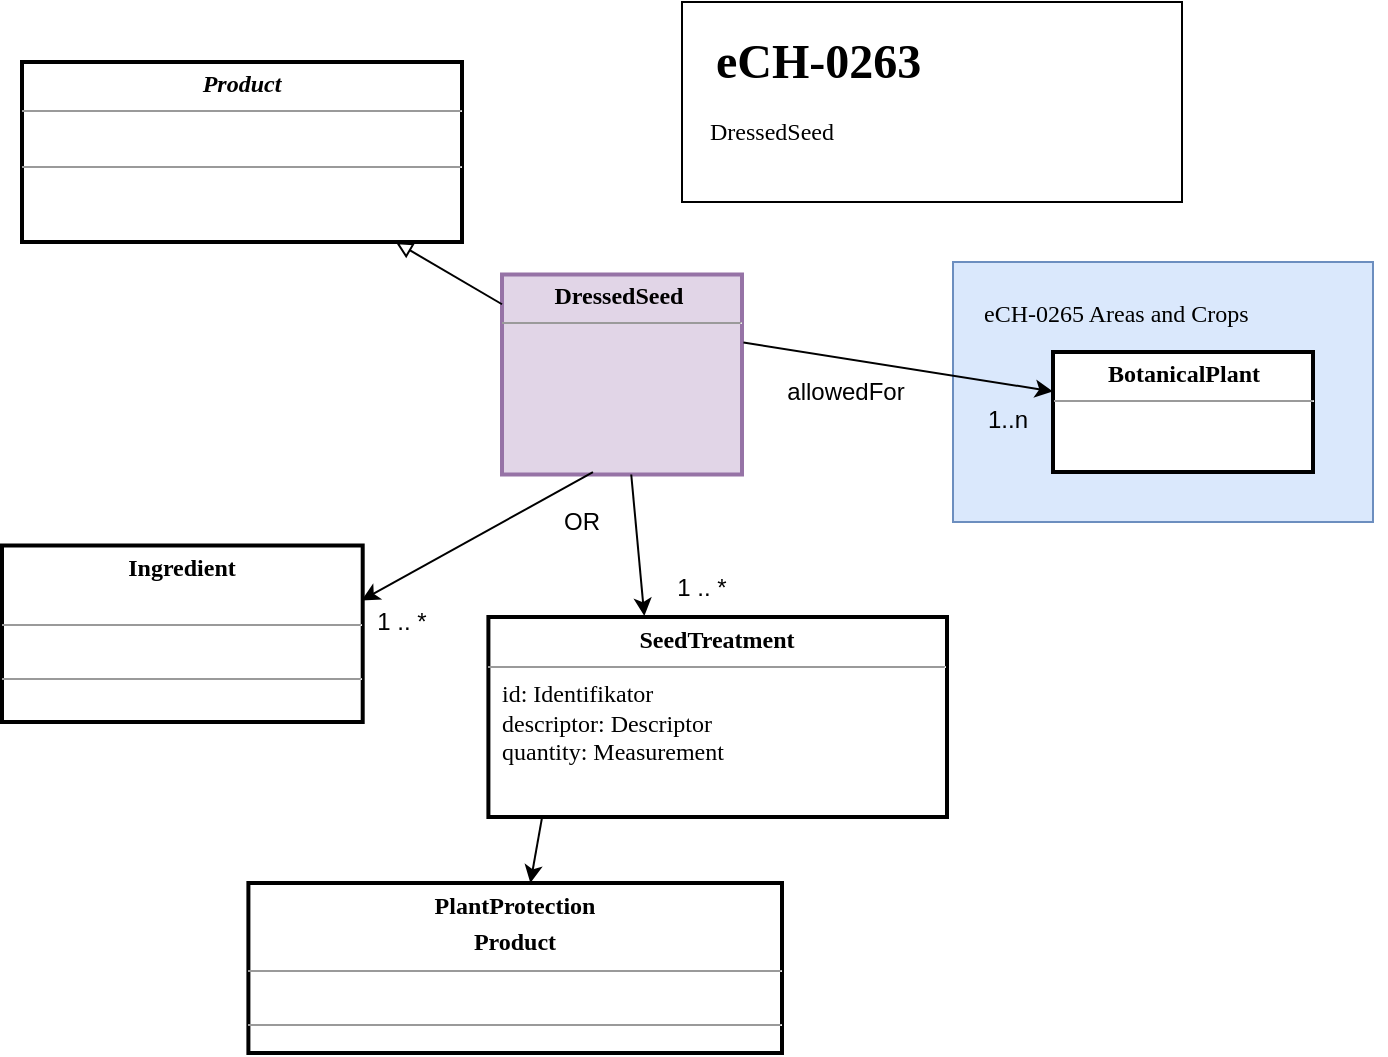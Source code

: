 <mxfile version="20.5.3" type="embed"><diagram name="Page-1" id="qBD6op3qUp-WdUlCAM_y"><mxGraphModel dx="2341" dy="1155" grid="1" gridSize="10" guides="1" tooltips="1" connect="1" arrows="1" fold="1" page="1" pageScale="1" pageWidth="850" pageHeight="1100" math="0" shadow="0"><root><mxCell id="0"/><mxCell id="1" parent="0"/><mxCell id="JcgW60MsCZc10wQ-YEEx-3" value="v&amp;nbsp; &amp;nbsp; &amp;nbsp; &amp;nbsp; &amp;nbsp; &amp;nbsp; &amp;nbsp;&amp;nbsp;" style="rounded=0;whiteSpace=wrap;html=1;fillColor=#dae8fc;strokeColor=#6c8ebf;fontFamily=Verdana;" parent="1" vertex="1"><mxGeometry x="-334.5" y="200" width="210" height="130" as="geometry"/></mxCell><mxCell id="JcgW60MsCZc10wQ-YEEx-4" value="&lt;p style=&quot;margin:0px;margin-top:4px;text-align:center;&quot;&gt;&lt;b&gt;PlantProtection&lt;/b&gt;&lt;/p&gt;&lt;p style=&quot;margin:0px;margin-top:4px;text-align:center;&quot;&gt;&lt;b&gt;Product&lt;/b&gt;&lt;/p&gt;&lt;hr size=&quot;1&quot;&gt;&lt;p style=&quot;margin:0px;margin-left:4px;&quot;&gt;&amp;nbsp;&lt;br&gt;&lt;/p&gt;&lt;hr size=&quot;1&quot;&gt;&lt;p style=&quot;margin:0px;margin-left:4px;&quot;&gt;&lt;br&gt;&lt;/p&gt;" style="verticalAlign=top;align=left;overflow=fill;fontSize=12;fontFamily=Verdana;html=1;sketch=0;strokeWidth=2;" parent="1" vertex="1"><mxGeometry x="-686.8" y="510.5" width="266.8" height="85" as="geometry"/></mxCell><mxCell id="JcgW60MsCZc10wQ-YEEx-5" value="&lt;p style=&quot;margin:0px;margin-top:4px;text-align:center;&quot;&gt;&lt;b&gt;DressedSeed&lt;/b&gt;&lt;span style=&quot;background-color: initial; text-align: left;&quot;&gt;&amp;nbsp;&lt;/span&gt;&lt;/p&gt;&lt;hr size=&quot;1&quot;&gt;&lt;p style=&quot;margin:0px;margin-left:4px;&quot;&gt;&lt;br&gt;&lt;/p&gt;" style="verticalAlign=top;align=left;overflow=fill;fontSize=12;fontFamily=Verdana;html=1;sketch=0;strokeWidth=2;fillColor=#e1d5e7;strokeColor=#9673a6;" parent="1" vertex="1"><mxGeometry x="-560" y="206.25" width="120" height="100" as="geometry"/></mxCell><mxCell id="JcgW60MsCZc10wQ-YEEx-8" value="eCH-0265 Areas and Crops" style="text;html=1;strokeColor=none;fillColor=none;align=left;verticalAlign=middle;whiteSpace=wrap;rounded=0;strokeWidth=2;fontFamily=Verdana;" parent="1" vertex="1"><mxGeometry x="-320.75" y="216.25" width="202.5" height="18.75" as="geometry"/></mxCell><mxCell id="JcgW60MsCZc10wQ-YEEx-11" value="" style="endArrow=classic;html=1;sketch=0;fontFamily=Verdana;curved=1;exitX=1.006;exitY=0.34;exitDx=0;exitDy=0;exitPerimeter=0;" parent="1" source="JcgW60MsCZc10wQ-YEEx-5" target="JcgW60MsCZc10wQ-YEEx-12" edge="1"><mxGeometry width="50" height="50" relative="1" as="geometry"><mxPoint x="-409.225" y="812" as="sourcePoint"/><mxPoint x="-396.148" y="875" as="targetPoint"/></mxGeometry></mxCell><mxCell id="JcgW60MsCZc10wQ-YEEx-12" value="&lt;p style=&quot;margin:0px;margin-top:4px;text-align:center;&quot;&gt;&lt;b&gt;BotanicalPlant&lt;/b&gt;&lt;/p&gt;&lt;hr size=&quot;1&quot;&gt;&lt;p style=&quot;margin:0px;margin-left:4px;&quot;&gt;&lt;br&gt;&lt;/p&gt;" style="verticalAlign=top;align=left;overflow=fill;fontSize=12;fontFamily=Verdana;html=1;sketch=0;strokeWidth=2;" parent="1" vertex="1"><mxGeometry x="-284.5" y="245" width="130" height="60" as="geometry"/></mxCell><mxCell id="JcgW60MsCZc10wQ-YEEx-14" value="&lt;p style=&quot;margin:0px;margin-top:4px;text-align:center;&quot;&gt;&lt;b&gt;SeedTreatment&lt;/b&gt;&lt;/p&gt;&lt;hr size=&quot;1&quot;&gt;&lt;p style=&quot;margin:0px;margin-left:4px;&quot;&gt;&amp;nbsp;id: Identifikator&amp;nbsp;&lt;br&gt;&lt;/p&gt;&lt;p style=&quot;margin:0px;margin-left:4px;&quot;&gt;&amp;nbsp;descriptor: Descriptor&lt;/p&gt;&lt;p style=&quot;margin:0px;margin-left:4px;&quot;&gt;&amp;nbsp;quantity: Measurement&lt;/p&gt;&lt;p style=&quot;margin:0px;margin-left:4px;&quot;&gt;&lt;br&gt;&lt;/p&gt;" style="verticalAlign=top;align=left;overflow=fill;fontSize=12;fontFamily=Verdana;html=1;sketch=0;strokeWidth=2;" parent="1" vertex="1"><mxGeometry x="-566.8" y="377.5" width="229.3" height="100" as="geometry"/></mxCell><mxCell id="JcgW60MsCZc10wQ-YEEx-15" value="" style="endArrow=classic;html=1;sketch=0;fontFamily=Verdana;curved=1;entryX=0.34;entryY=-0.005;entryDx=0;entryDy=0;entryPerimeter=0;" parent="1" source="JcgW60MsCZc10wQ-YEEx-5" target="JcgW60MsCZc10wQ-YEEx-14" edge="1"><mxGeometry width="50" height="50" relative="1" as="geometry"><mxPoint x="-667.5" y="524" as="sourcePoint"/><mxPoint x="-400.051" y="844.5" as="targetPoint"/></mxGeometry></mxCell><mxCell id="JcgW60MsCZc10wQ-YEEx-16" value="" style="endArrow=classic;html=1;sketch=0;fontFamily=Verdana;curved=1;exitX=0.117;exitY=1.002;exitDx=0;exitDy=0;exitPerimeter=0;" parent="1" source="JcgW60MsCZc10wQ-YEEx-14" target="JcgW60MsCZc10wQ-YEEx-4" edge="1"><mxGeometry width="50" height="50" relative="1" as="geometry"><mxPoint x="-578.506" y="537.5" as="sourcePoint"/><mxPoint x="-329.0" y="1038.1" as="targetPoint"/></mxGeometry></mxCell><mxCell id="JcgW60MsCZc10wQ-YEEx-17" value="allowedFor" style="text;html=1;strokeColor=none;fillColor=none;align=center;verticalAlign=middle;whiteSpace=wrap;rounded=0;" parent="1" vertex="1"><mxGeometry x="-418.5" y="250" width="60" height="30" as="geometry"/></mxCell><mxCell id="JcgW60MsCZc10wQ-YEEx-18" value="1 .. *" style="text;html=1;strokeColor=none;fillColor=none;align=center;verticalAlign=middle;whiteSpace=wrap;rounded=0;" parent="1" vertex="1"><mxGeometry x="-530" y="347.5" width="140" height="30" as="geometry"/></mxCell><mxCell id="JcgW60MsCZc10wQ-YEEx-19" value="1..n" style="text;html=1;strokeColor=none;fillColor=none;align=center;verticalAlign=middle;whiteSpace=wrap;rounded=0;" parent="1" vertex="1"><mxGeometry x="-337.5" y="263.5" width="60" height="30" as="geometry"/></mxCell><mxCell id="JcgW60MsCZc10wQ-YEEx-22" value="&lt;p style=&quot;margin:0px;margin-top:4px;text-align:center;&quot;&gt;&lt;b&gt;Ingredient&lt;/b&gt;&lt;/p&gt;&amp;nbsp;&lt;hr size=&quot;1&quot;&gt;&lt;p style=&quot;margin:0px;margin-left:4px;&quot;&gt;&amp;nbsp;&lt;br&gt;&lt;/p&gt;&lt;hr size=&quot;1&quot;&gt;&lt;p style=&quot;margin:0px;margin-left:4px;&quot;&gt;&lt;br&gt;&lt;/p&gt;" style="verticalAlign=top;align=left;overflow=fill;fontSize=12;fontFamily=Verdana;html=1;sketch=0;strokeWidth=2;" parent="1" vertex="1"><mxGeometry x="-810" y="341.75" width="180.35" height="88.25" as="geometry"/></mxCell><mxCell id="JcgW60MsCZc10wQ-YEEx-23" value="" style="endArrow=classic;html=1;sketch=0;fontFamily=Verdana;curved=1;exitX=0.379;exitY=0.988;exitDx=0;exitDy=0;exitPerimeter=0;entryX=0.997;entryY=0.311;entryDx=0;entryDy=0;entryPerimeter=0;" parent="1" source="JcgW60MsCZc10wQ-YEEx-5" target="JcgW60MsCZc10wQ-YEEx-22" edge="1"><mxGeometry width="50" height="50" relative="1" as="geometry"><mxPoint x="-513" y="316" as="sourcePoint"/><mxPoint x="-479" y="387" as="targetPoint"/></mxGeometry></mxCell><mxCell id="JcgW60MsCZc10wQ-YEEx-24" value="1 .. *" style="text;html=1;strokeColor=none;fillColor=none;align=center;verticalAlign=middle;whiteSpace=wrap;rounded=0;" parent="1" vertex="1"><mxGeometry x="-680" y="365" width="140" height="30" as="geometry"/></mxCell><mxCell id="JcgW60MsCZc10wQ-YEEx-25" value="OR" style="text;html=1;strokeColor=none;fillColor=none;align=center;verticalAlign=middle;whiteSpace=wrap;rounded=0;" parent="1" vertex="1"><mxGeometry x="-590" y="315" width="140" height="30" as="geometry"/></mxCell><mxCell id="2" value="" style="rounded=0;whiteSpace=wrap;html=1;" vertex="1" parent="1"><mxGeometry x="-470" y="70" width="250" height="100" as="geometry"/></mxCell><mxCell id="3" value="&lt;h1&gt;&lt;span style=&quot;background-color: initial;&quot;&gt;eCH-0263&lt;/span&gt;&lt;/h1&gt;&lt;div&gt;&lt;br&gt;&lt;/div&gt;" style="text;html=1;strokeColor=none;fillColor=none;spacing=5;spacingTop=-20;whiteSpace=wrap;overflow=hidden;rounded=0;strokeWidth=2;fontFamily=Verdana;" vertex="1" parent="1"><mxGeometry x="-458.5" y="80" width="195.7" height="80" as="geometry"/></mxCell><mxCell id="4" value="DressedSeed" style="text;html=1;strokeColor=none;fillColor=none;align=left;verticalAlign=middle;whiteSpace=wrap;rounded=0;strokeWidth=2;fontFamily=Verdana;" vertex="1" parent="1"><mxGeometry x="-458.5" y="120" width="226.4" height="30" as="geometry"/></mxCell><mxCell id="5" value="&lt;p style=&quot;margin:0px;margin-top:4px;text-align:center;&quot;&gt;&lt;b&gt;&lt;i&gt;Product&lt;/i&gt;&lt;/b&gt;&lt;/p&gt;&lt;hr size=&quot;1&quot;&gt;&lt;p style=&quot;margin:0px;margin-left:4px;&quot;&gt;&lt;br&gt;&lt;/p&gt;&lt;hr size=&quot;1&quot;&gt;&lt;p style=&quot;margin:0px;margin-left:4px;&quot;&gt;&lt;br&gt;&lt;/p&gt;" style="verticalAlign=top;align=left;overflow=fill;fontSize=12;fontFamily=Verdana;html=1;sketch=0;strokeWidth=2;" vertex="1" parent="1"><mxGeometry x="-800" y="100" width="220" height="90" as="geometry"/></mxCell><mxCell id="6" value="" style="endArrow=block;html=1;sketch=0;fontFamily=Verdana;curved=1;endFill=0;" edge="1" parent="1" target="5" source="JcgW60MsCZc10wQ-YEEx-5"><mxGeometry width="50" height="50" relative="1" as="geometry"><mxPoint x="-992.5" y="443.913" as="sourcePoint"/><mxPoint x="-1214.88" y="662.325" as="targetPoint"/></mxGeometry></mxCell></root></mxGraphModel></diagram></mxfile>